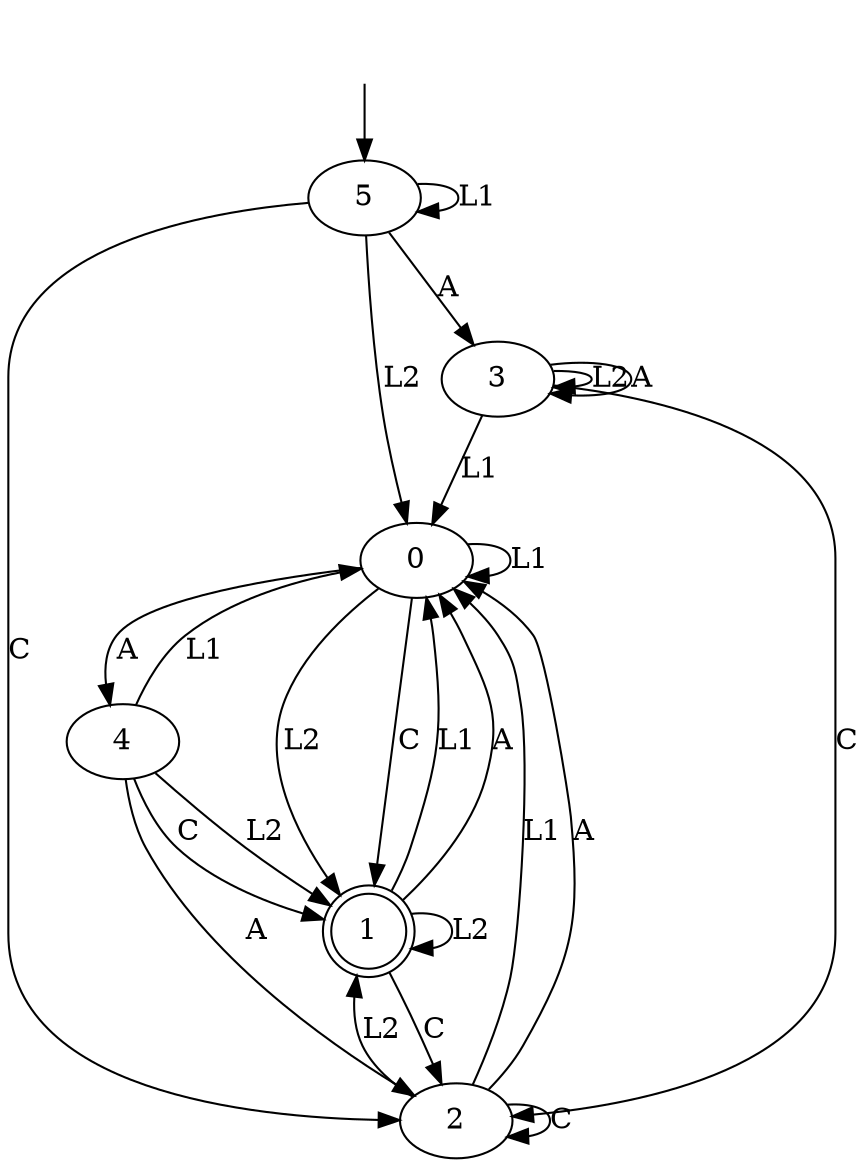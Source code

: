 digraph "output/magento_result_a_0.7" {
0 [label=0];
1 [label=1, shape=doublecircle];
2 [label=2];
3 [label=3];
4 [label=4];
5 [label=5];
0 -> 0  [label=L1];
0 -> 1  [label=L2];
0 -> 4  [label=A];
0 -> 1  [label=C];
1 -> 0  [label=L1];
1 -> 1  [label=L2];
1 -> 0  [label=A];
1 -> 2  [label=C];
2 -> 0  [label=L1];
2 -> 1  [label=L2];
2 -> 0  [label=A];
2 -> 2  [label=C];
3 -> 0  [label=L1];
3 -> 3  [label=L2];
3 -> 3  [label=A];
3 -> 2  [label=C];
4 -> 0  [label=L1];
4 -> 1  [label=L2];
4 -> 2  [label=A];
4 -> 1  [label=C];
5 -> 5  [label=L1];
5 -> 0  [label=L2];
5 -> 3  [label=A];
5 -> 2  [label=C];
__start0 [label="", shape=none];
__start0 -> 5  [label=""];
}
